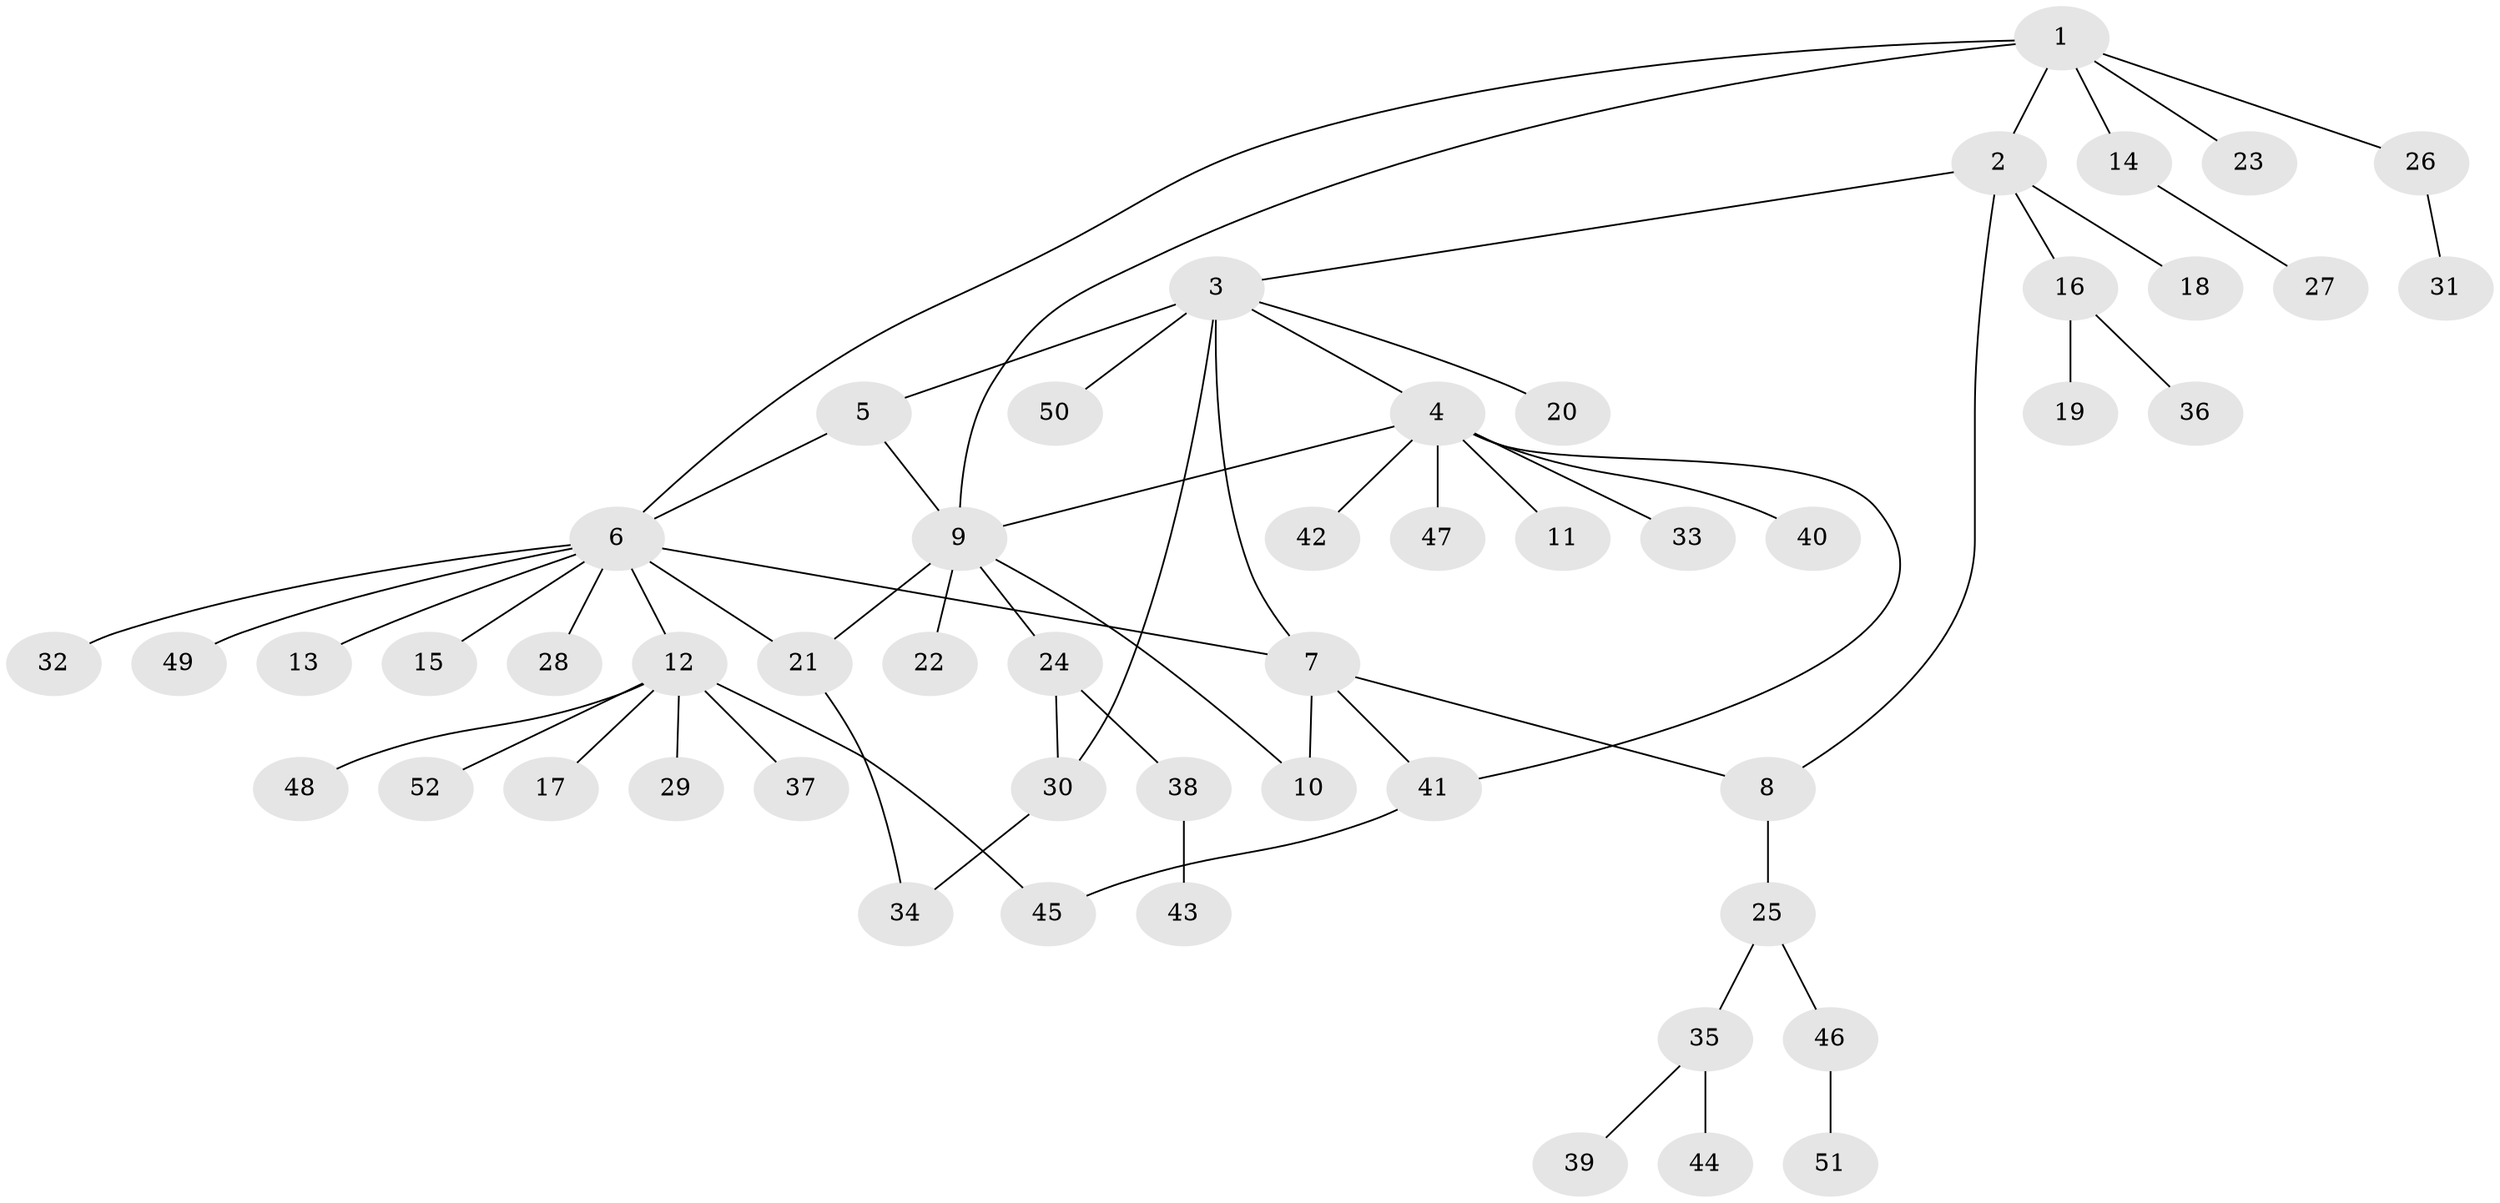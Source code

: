 // Generated by graph-tools (version 1.1) at 2025/15/03/09/25 04:15:55]
// undirected, 52 vertices, 62 edges
graph export_dot {
graph [start="1"]
  node [color=gray90,style=filled];
  1;
  2;
  3;
  4;
  5;
  6;
  7;
  8;
  9;
  10;
  11;
  12;
  13;
  14;
  15;
  16;
  17;
  18;
  19;
  20;
  21;
  22;
  23;
  24;
  25;
  26;
  27;
  28;
  29;
  30;
  31;
  32;
  33;
  34;
  35;
  36;
  37;
  38;
  39;
  40;
  41;
  42;
  43;
  44;
  45;
  46;
  47;
  48;
  49;
  50;
  51;
  52;
  1 -- 2;
  1 -- 6;
  1 -- 9;
  1 -- 14;
  1 -- 23;
  1 -- 26;
  2 -- 3;
  2 -- 8;
  2 -- 16;
  2 -- 18;
  3 -- 4;
  3 -- 5;
  3 -- 7;
  3 -- 20;
  3 -- 30;
  3 -- 50;
  4 -- 9;
  4 -- 11;
  4 -- 33;
  4 -- 40;
  4 -- 41;
  4 -- 42;
  4 -- 47;
  5 -- 6;
  5 -- 9;
  6 -- 7;
  6 -- 12;
  6 -- 13;
  6 -- 15;
  6 -- 21;
  6 -- 28;
  6 -- 32;
  6 -- 49;
  7 -- 8;
  7 -- 10;
  7 -- 41;
  8 -- 25;
  9 -- 10;
  9 -- 21;
  9 -- 22;
  9 -- 24;
  12 -- 17;
  12 -- 29;
  12 -- 37;
  12 -- 45;
  12 -- 48;
  12 -- 52;
  14 -- 27;
  16 -- 19;
  16 -- 36;
  21 -- 34;
  24 -- 30;
  24 -- 38;
  25 -- 35;
  25 -- 46;
  26 -- 31;
  30 -- 34;
  35 -- 39;
  35 -- 44;
  38 -- 43;
  41 -- 45;
  46 -- 51;
}
